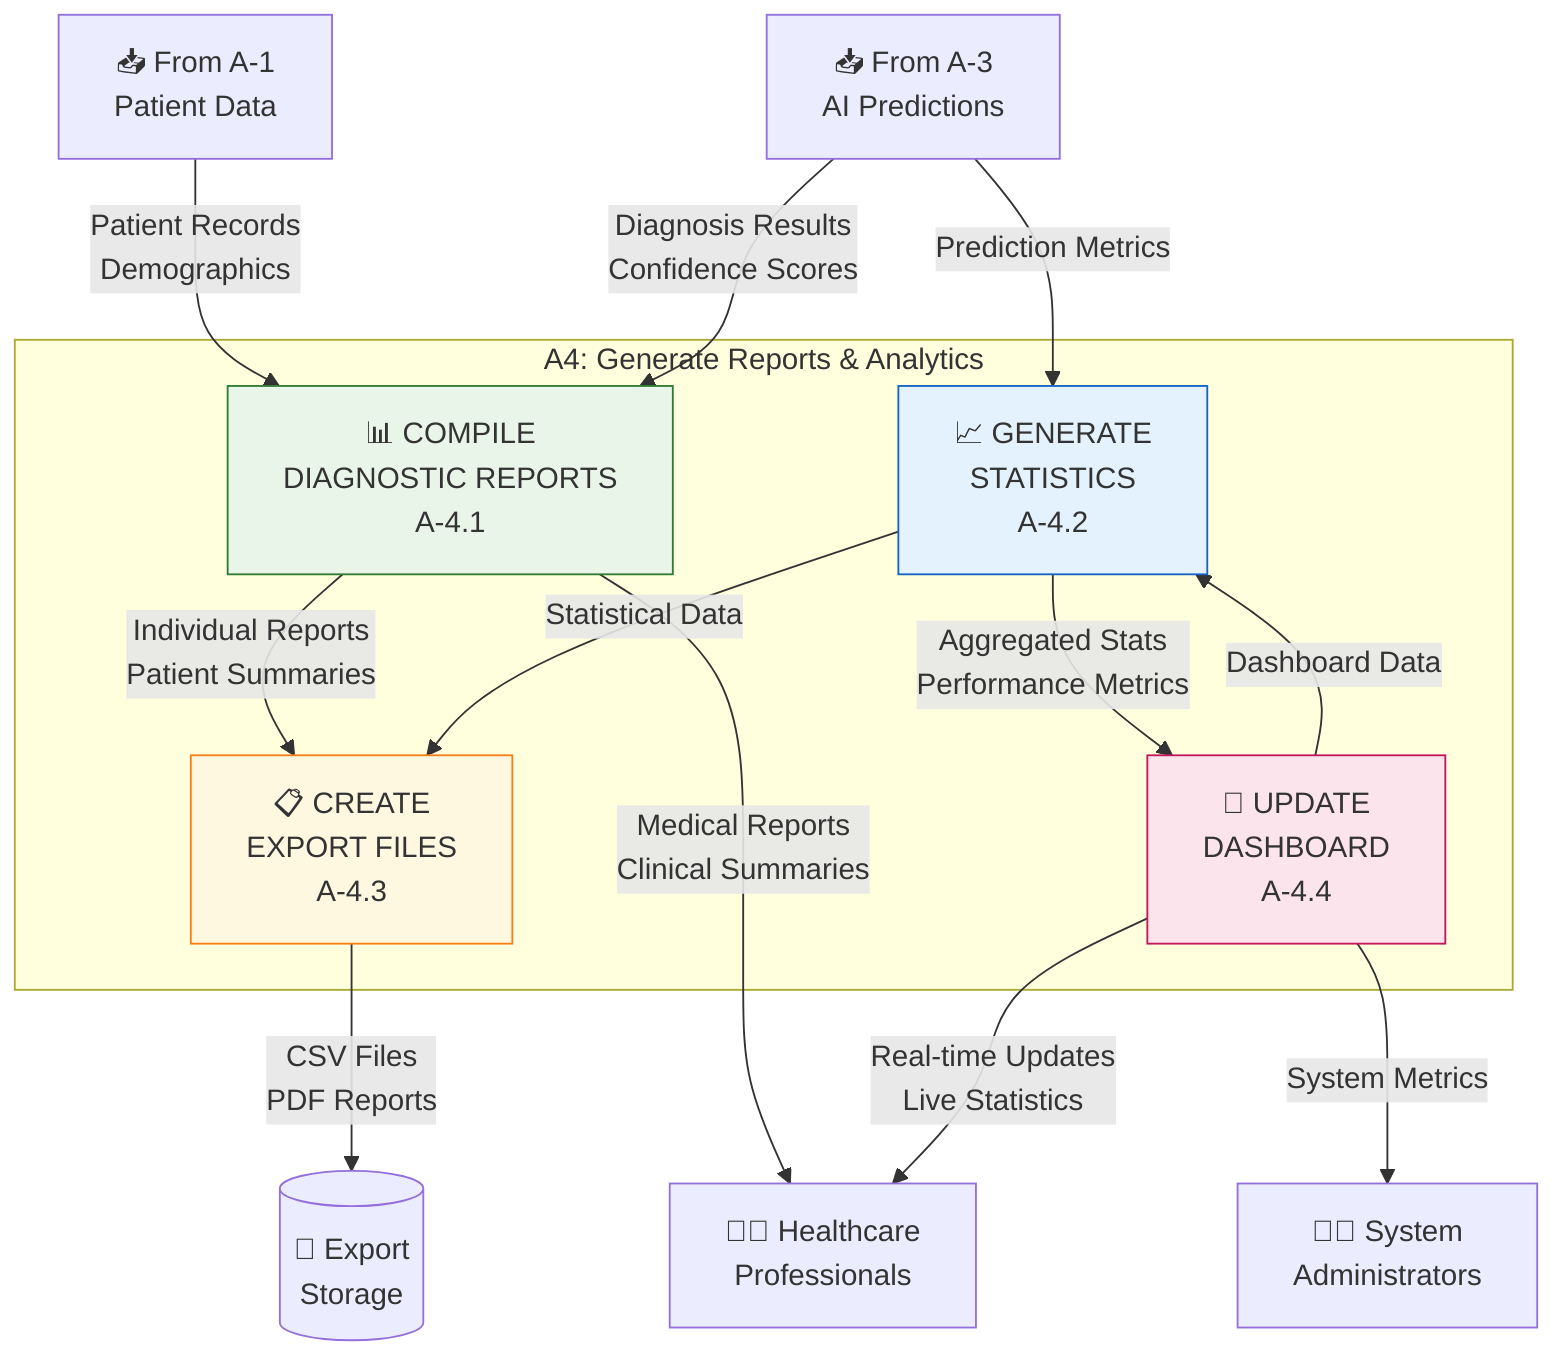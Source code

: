 graph TB
    subgraph "A4: Generate Reports & Analytics"
        A41[📊 COMPILE<br/>DIAGNOSTIC REPORTS<br/>A-4.1]
        A42[📈 GENERATE<br/>STATISTICS<br/>A-4.2]
        A43[📋 CREATE<br/>EXPORT FILES<br/>A-4.3]
        A44[📱 UPDATE<br/>DASHBOARD<br/>A-4.4]
    end

    %% External entities
    DOC[👨‍⚕️ Healthcare<br/>Professionals]
    ADMIN[👩‍💼 System<br/>Administrators]
    EXPORT[(📁 Export<br/>Storage)]

    %% From other functions
    A1_DATA[📥 From A-1<br/>Patient Data]
    A3_PRED[📥 From A-3<br/>AI Predictions]

    %% Inputs
    A1_DATA -->|Patient Records<br/>Demographics| A41
    A3_PRED -->|Diagnosis Results<br/>Confidence Scores| A41
    A3_PRED -->|Prediction Metrics| A42

    %% Inter-function flows
    A41 -->|Individual Reports<br/>Patient Summaries| A43
    A42 -->|Aggregated Stats<br/>Performance Metrics| A44
    A42 -->|Statistical Data| A43
    A44 -->|Dashboard Data| A42

    %% Outputs
    A41 -->|Medical Reports<br/>Clinical Summaries| DOC
    A43 -->|CSV Files<br/>PDF Reports| EXPORT
    A44 -->|Real-time Updates<br/>Live Statistics| DOC
    A44 -->|System Metrics| ADMIN

    style A41 fill:#e8f5e8,stroke:#2e7d32
    style A42 fill:#e3f2fd,stroke:#1565c0
    style A43 fill:#fff8e1,stroke:#f57f17
    style A44 fill:#fce4ec,stroke:#c2185b